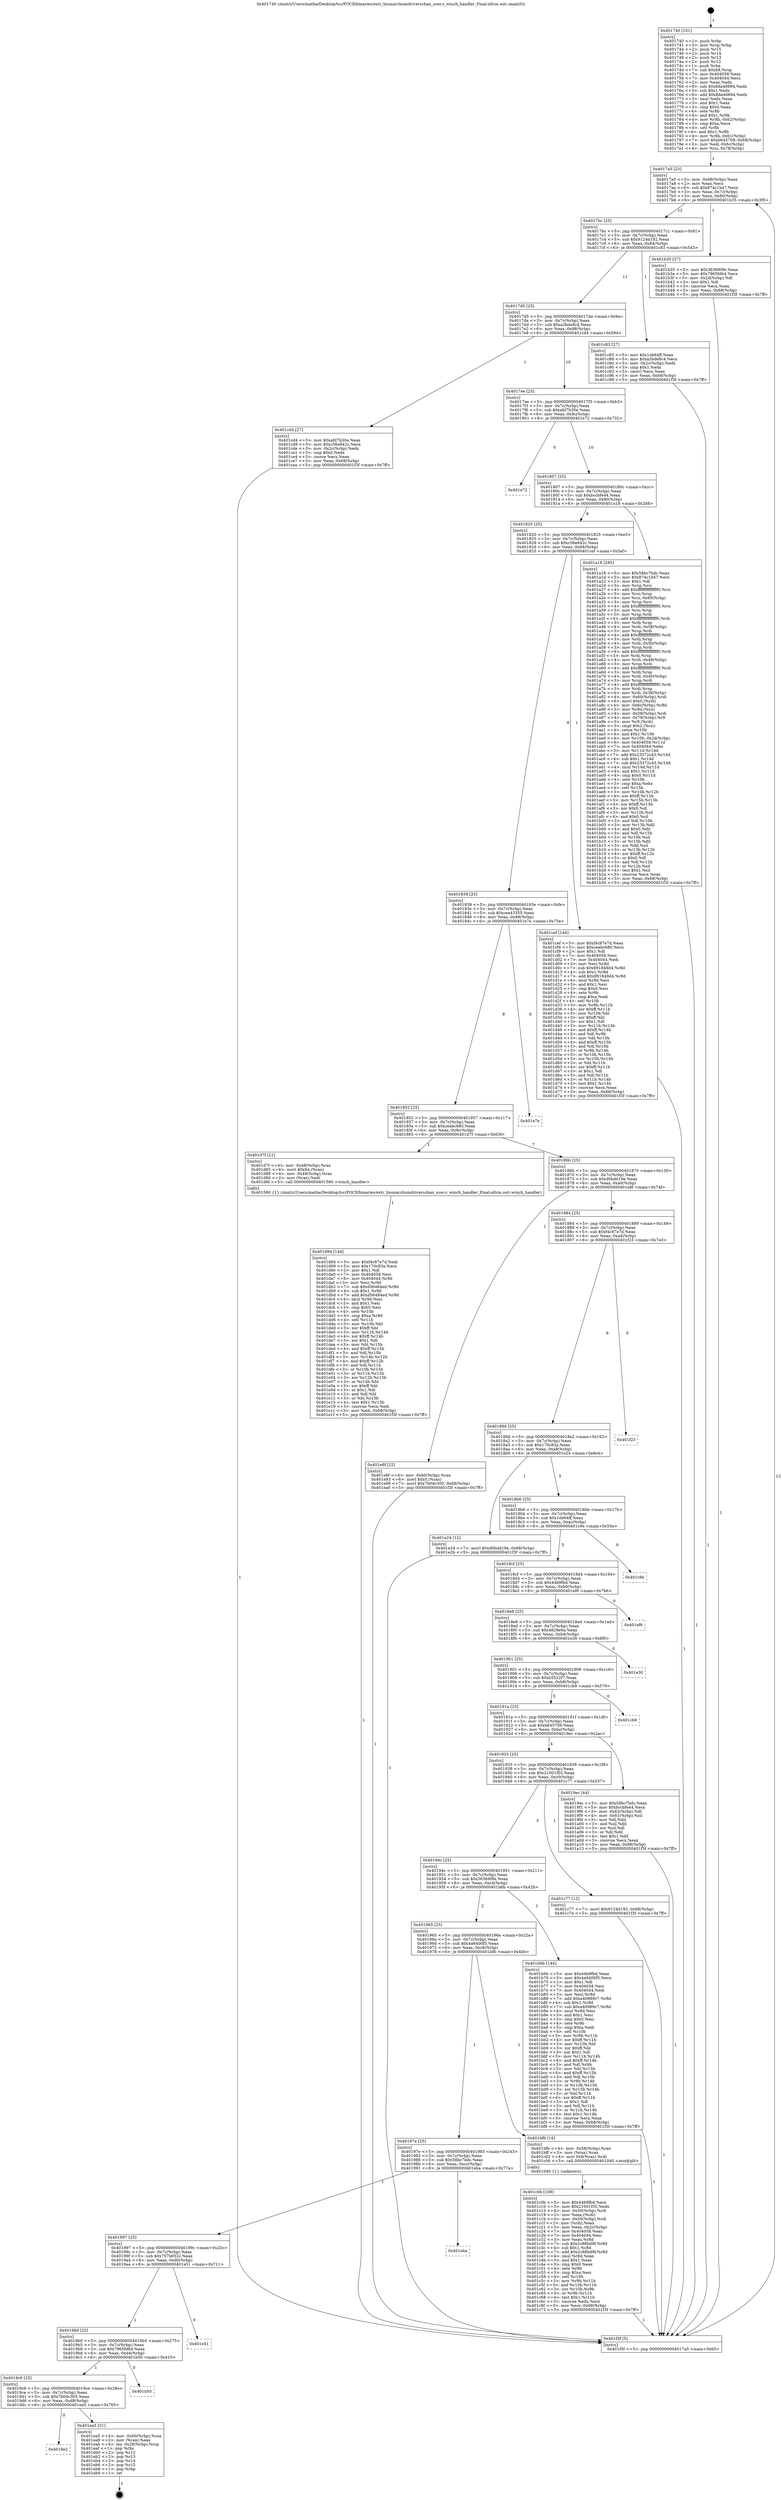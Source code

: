 digraph "0x401740" {
  label = "0x401740 (/mnt/c/Users/mathe/Desktop/tcc/POCII/binaries/extr_linuxarchumdriverschan_user.c_winch_handler_Final-ollvm.out::main(0))"
  labelloc = "t"
  node[shape=record]

  Entry [label="",width=0.3,height=0.3,shape=circle,fillcolor=black,style=filled]
  "0x4017a5" [label="{
     0x4017a5 [23]\l
     | [instrs]\l
     &nbsp;&nbsp;0x4017a5 \<+3\>: mov -0x68(%rbp),%eax\l
     &nbsp;&nbsp;0x4017a8 \<+2\>: mov %eax,%ecx\l
     &nbsp;&nbsp;0x4017aa \<+6\>: sub $0x874c1b47,%ecx\l
     &nbsp;&nbsp;0x4017b0 \<+3\>: mov %eax,-0x7c(%rbp)\l
     &nbsp;&nbsp;0x4017b3 \<+3\>: mov %ecx,-0x80(%rbp)\l
     &nbsp;&nbsp;0x4017b6 \<+6\>: je 0000000000401b35 \<main+0x3f5\>\l
  }"]
  "0x401b35" [label="{
     0x401b35 [27]\l
     | [instrs]\l
     &nbsp;&nbsp;0x401b35 \<+5\>: mov $0x363690fe,%eax\l
     &nbsp;&nbsp;0x401b3a \<+5\>: mov $0x7965fd64,%ecx\l
     &nbsp;&nbsp;0x401b3f \<+3\>: mov -0x2d(%rbp),%dl\l
     &nbsp;&nbsp;0x401b42 \<+3\>: test $0x1,%dl\l
     &nbsp;&nbsp;0x401b45 \<+3\>: cmovne %ecx,%eax\l
     &nbsp;&nbsp;0x401b48 \<+3\>: mov %eax,-0x68(%rbp)\l
     &nbsp;&nbsp;0x401b4b \<+5\>: jmp 0000000000401f3f \<main+0x7ff\>\l
  }"]
  "0x4017bc" [label="{
     0x4017bc [25]\l
     | [instrs]\l
     &nbsp;&nbsp;0x4017bc \<+5\>: jmp 00000000004017c1 \<main+0x81\>\l
     &nbsp;&nbsp;0x4017c1 \<+3\>: mov -0x7c(%rbp),%eax\l
     &nbsp;&nbsp;0x4017c4 \<+5\>: sub $0x9124d192,%eax\l
     &nbsp;&nbsp;0x4017c9 \<+6\>: mov %eax,-0x84(%rbp)\l
     &nbsp;&nbsp;0x4017cf \<+6\>: je 0000000000401c83 \<main+0x543\>\l
  }"]
  Exit [label="",width=0.3,height=0.3,shape=circle,fillcolor=black,style=filled,peripheries=2]
  "0x401c83" [label="{
     0x401c83 [27]\l
     | [instrs]\l
     &nbsp;&nbsp;0x401c83 \<+5\>: mov $0x1eb64ff,%eax\l
     &nbsp;&nbsp;0x401c88 \<+5\>: mov $0xa3bde8c4,%ecx\l
     &nbsp;&nbsp;0x401c8d \<+3\>: mov -0x2c(%rbp),%edx\l
     &nbsp;&nbsp;0x401c90 \<+3\>: cmp $0x1,%edx\l
     &nbsp;&nbsp;0x401c93 \<+3\>: cmovl %ecx,%eax\l
     &nbsp;&nbsp;0x401c96 \<+3\>: mov %eax,-0x68(%rbp)\l
     &nbsp;&nbsp;0x401c99 \<+5\>: jmp 0000000000401f3f \<main+0x7ff\>\l
  }"]
  "0x4017d5" [label="{
     0x4017d5 [25]\l
     | [instrs]\l
     &nbsp;&nbsp;0x4017d5 \<+5\>: jmp 00000000004017da \<main+0x9a\>\l
     &nbsp;&nbsp;0x4017da \<+3\>: mov -0x7c(%rbp),%eax\l
     &nbsp;&nbsp;0x4017dd \<+5\>: sub $0xa3bde8c4,%eax\l
     &nbsp;&nbsp;0x4017e2 \<+6\>: mov %eax,-0x88(%rbp)\l
     &nbsp;&nbsp;0x4017e8 \<+6\>: je 0000000000401cd4 \<main+0x594\>\l
  }"]
  "0x4019e2" [label="{
     0x4019e2\l
  }", style=dashed]
  "0x401cd4" [label="{
     0x401cd4 [27]\l
     | [instrs]\l
     &nbsp;&nbsp;0x401cd4 \<+5\>: mov $0xafd7b30e,%eax\l
     &nbsp;&nbsp;0x401cd9 \<+5\>: mov $0xc56e842c,%ecx\l
     &nbsp;&nbsp;0x401cde \<+3\>: mov -0x2c(%rbp),%edx\l
     &nbsp;&nbsp;0x401ce1 \<+3\>: cmp $0x0,%edx\l
     &nbsp;&nbsp;0x401ce4 \<+3\>: cmove %ecx,%eax\l
     &nbsp;&nbsp;0x401ce7 \<+3\>: mov %eax,-0x68(%rbp)\l
     &nbsp;&nbsp;0x401cea \<+5\>: jmp 0000000000401f3f \<main+0x7ff\>\l
  }"]
  "0x4017ee" [label="{
     0x4017ee [25]\l
     | [instrs]\l
     &nbsp;&nbsp;0x4017ee \<+5\>: jmp 00000000004017f3 \<main+0xb3\>\l
     &nbsp;&nbsp;0x4017f3 \<+3\>: mov -0x7c(%rbp),%eax\l
     &nbsp;&nbsp;0x4017f6 \<+5\>: sub $0xafd7b30e,%eax\l
     &nbsp;&nbsp;0x4017fb \<+6\>: mov %eax,-0x8c(%rbp)\l
     &nbsp;&nbsp;0x401801 \<+6\>: je 0000000000401e72 \<main+0x732\>\l
  }"]
  "0x401ea5" [label="{
     0x401ea5 [21]\l
     | [instrs]\l
     &nbsp;&nbsp;0x401ea5 \<+4\>: mov -0x60(%rbp),%rax\l
     &nbsp;&nbsp;0x401ea9 \<+2\>: mov (%rax),%eax\l
     &nbsp;&nbsp;0x401eab \<+4\>: lea -0x28(%rbp),%rsp\l
     &nbsp;&nbsp;0x401eaf \<+1\>: pop %rbx\l
     &nbsp;&nbsp;0x401eb0 \<+2\>: pop %r12\l
     &nbsp;&nbsp;0x401eb2 \<+2\>: pop %r13\l
     &nbsp;&nbsp;0x401eb4 \<+2\>: pop %r14\l
     &nbsp;&nbsp;0x401eb6 \<+2\>: pop %r15\l
     &nbsp;&nbsp;0x401eb8 \<+1\>: pop %rbp\l
     &nbsp;&nbsp;0x401eb9 \<+1\>: ret\l
  }"]
  "0x401e72" [label="{
     0x401e72\l
  }", style=dashed]
  "0x401807" [label="{
     0x401807 [25]\l
     | [instrs]\l
     &nbsp;&nbsp;0x401807 \<+5\>: jmp 000000000040180c \<main+0xcc\>\l
     &nbsp;&nbsp;0x40180c \<+3\>: mov -0x7c(%rbp),%eax\l
     &nbsp;&nbsp;0x40180f \<+5\>: sub $0xbccbfe44,%eax\l
     &nbsp;&nbsp;0x401814 \<+6\>: mov %eax,-0x90(%rbp)\l
     &nbsp;&nbsp;0x40181a \<+6\>: je 0000000000401a18 \<main+0x2d8\>\l
  }"]
  "0x4019c9" [label="{
     0x4019c9 [25]\l
     | [instrs]\l
     &nbsp;&nbsp;0x4019c9 \<+5\>: jmp 00000000004019ce \<main+0x28e\>\l
     &nbsp;&nbsp;0x4019ce \<+3\>: mov -0x7c(%rbp),%eax\l
     &nbsp;&nbsp;0x4019d1 \<+5\>: sub $0x7b0dc305,%eax\l
     &nbsp;&nbsp;0x4019d6 \<+6\>: mov %eax,-0xd8(%rbp)\l
     &nbsp;&nbsp;0x4019dc \<+6\>: je 0000000000401ea5 \<main+0x765\>\l
  }"]
  "0x401a18" [label="{
     0x401a18 [285]\l
     | [instrs]\l
     &nbsp;&nbsp;0x401a18 \<+5\>: mov $0x58bc7bdc,%eax\l
     &nbsp;&nbsp;0x401a1d \<+5\>: mov $0x874c1b47,%ecx\l
     &nbsp;&nbsp;0x401a22 \<+2\>: mov $0x1,%dl\l
     &nbsp;&nbsp;0x401a24 \<+3\>: mov %rsp,%rsi\l
     &nbsp;&nbsp;0x401a27 \<+4\>: add $0xfffffffffffffff0,%rsi\l
     &nbsp;&nbsp;0x401a2b \<+3\>: mov %rsi,%rsp\l
     &nbsp;&nbsp;0x401a2e \<+4\>: mov %rsi,-0x60(%rbp)\l
     &nbsp;&nbsp;0x401a32 \<+3\>: mov %rsp,%rsi\l
     &nbsp;&nbsp;0x401a35 \<+4\>: add $0xfffffffffffffff0,%rsi\l
     &nbsp;&nbsp;0x401a39 \<+3\>: mov %rsi,%rsp\l
     &nbsp;&nbsp;0x401a3c \<+3\>: mov %rsp,%rdi\l
     &nbsp;&nbsp;0x401a3f \<+4\>: add $0xfffffffffffffff0,%rdi\l
     &nbsp;&nbsp;0x401a43 \<+3\>: mov %rdi,%rsp\l
     &nbsp;&nbsp;0x401a46 \<+4\>: mov %rdi,-0x58(%rbp)\l
     &nbsp;&nbsp;0x401a4a \<+3\>: mov %rsp,%rdi\l
     &nbsp;&nbsp;0x401a4d \<+4\>: add $0xfffffffffffffff0,%rdi\l
     &nbsp;&nbsp;0x401a51 \<+3\>: mov %rdi,%rsp\l
     &nbsp;&nbsp;0x401a54 \<+4\>: mov %rdi,-0x50(%rbp)\l
     &nbsp;&nbsp;0x401a58 \<+3\>: mov %rsp,%rdi\l
     &nbsp;&nbsp;0x401a5b \<+4\>: add $0xfffffffffffffff0,%rdi\l
     &nbsp;&nbsp;0x401a5f \<+3\>: mov %rdi,%rsp\l
     &nbsp;&nbsp;0x401a62 \<+4\>: mov %rdi,-0x48(%rbp)\l
     &nbsp;&nbsp;0x401a66 \<+3\>: mov %rsp,%rdi\l
     &nbsp;&nbsp;0x401a69 \<+4\>: add $0xfffffffffffffff0,%rdi\l
     &nbsp;&nbsp;0x401a6d \<+3\>: mov %rdi,%rsp\l
     &nbsp;&nbsp;0x401a70 \<+4\>: mov %rdi,-0x40(%rbp)\l
     &nbsp;&nbsp;0x401a74 \<+3\>: mov %rsp,%rdi\l
     &nbsp;&nbsp;0x401a77 \<+4\>: add $0xfffffffffffffff0,%rdi\l
     &nbsp;&nbsp;0x401a7b \<+3\>: mov %rdi,%rsp\l
     &nbsp;&nbsp;0x401a7e \<+4\>: mov %rdi,-0x38(%rbp)\l
     &nbsp;&nbsp;0x401a82 \<+4\>: mov -0x60(%rbp),%rdi\l
     &nbsp;&nbsp;0x401a86 \<+6\>: movl $0x0,(%rdi)\l
     &nbsp;&nbsp;0x401a8c \<+4\>: mov -0x6c(%rbp),%r8d\l
     &nbsp;&nbsp;0x401a90 \<+3\>: mov %r8d,(%rsi)\l
     &nbsp;&nbsp;0x401a93 \<+4\>: mov -0x58(%rbp),%rdi\l
     &nbsp;&nbsp;0x401a97 \<+4\>: mov -0x78(%rbp),%r9\l
     &nbsp;&nbsp;0x401a9b \<+3\>: mov %r9,(%rdi)\l
     &nbsp;&nbsp;0x401a9e \<+3\>: cmpl $0x2,(%rsi)\l
     &nbsp;&nbsp;0x401aa1 \<+4\>: setne %r10b\l
     &nbsp;&nbsp;0x401aa5 \<+4\>: and $0x1,%r10b\l
     &nbsp;&nbsp;0x401aa9 \<+4\>: mov %r10b,-0x2d(%rbp)\l
     &nbsp;&nbsp;0x401aad \<+8\>: mov 0x404058,%r11d\l
     &nbsp;&nbsp;0x401ab5 \<+7\>: mov 0x404044,%ebx\l
     &nbsp;&nbsp;0x401abc \<+3\>: mov %r11d,%r14d\l
     &nbsp;&nbsp;0x401abf \<+7\>: add $0x23372c43,%r14d\l
     &nbsp;&nbsp;0x401ac6 \<+4\>: sub $0x1,%r14d\l
     &nbsp;&nbsp;0x401aca \<+7\>: sub $0x23372c43,%r14d\l
     &nbsp;&nbsp;0x401ad1 \<+4\>: imul %r14d,%r11d\l
     &nbsp;&nbsp;0x401ad5 \<+4\>: and $0x1,%r11d\l
     &nbsp;&nbsp;0x401ad9 \<+4\>: cmp $0x0,%r11d\l
     &nbsp;&nbsp;0x401add \<+4\>: sete %r10b\l
     &nbsp;&nbsp;0x401ae1 \<+3\>: cmp $0xa,%ebx\l
     &nbsp;&nbsp;0x401ae4 \<+4\>: setl %r15b\l
     &nbsp;&nbsp;0x401ae8 \<+3\>: mov %r10b,%r12b\l
     &nbsp;&nbsp;0x401aeb \<+4\>: xor $0xff,%r12b\l
     &nbsp;&nbsp;0x401aef \<+3\>: mov %r15b,%r13b\l
     &nbsp;&nbsp;0x401af2 \<+4\>: xor $0xff,%r13b\l
     &nbsp;&nbsp;0x401af6 \<+3\>: xor $0x0,%dl\l
     &nbsp;&nbsp;0x401af9 \<+3\>: mov %r12b,%sil\l
     &nbsp;&nbsp;0x401afc \<+4\>: and $0x0,%sil\l
     &nbsp;&nbsp;0x401b00 \<+3\>: and %dl,%r10b\l
     &nbsp;&nbsp;0x401b03 \<+3\>: mov %r13b,%dil\l
     &nbsp;&nbsp;0x401b06 \<+4\>: and $0x0,%dil\l
     &nbsp;&nbsp;0x401b0a \<+3\>: and %dl,%r15b\l
     &nbsp;&nbsp;0x401b0d \<+3\>: or %r10b,%sil\l
     &nbsp;&nbsp;0x401b10 \<+3\>: or %r15b,%dil\l
     &nbsp;&nbsp;0x401b13 \<+3\>: xor %dil,%sil\l
     &nbsp;&nbsp;0x401b16 \<+3\>: or %r13b,%r12b\l
     &nbsp;&nbsp;0x401b19 \<+4\>: xor $0xff,%r12b\l
     &nbsp;&nbsp;0x401b1d \<+3\>: or $0x0,%dl\l
     &nbsp;&nbsp;0x401b20 \<+3\>: and %dl,%r12b\l
     &nbsp;&nbsp;0x401b23 \<+3\>: or %r12b,%sil\l
     &nbsp;&nbsp;0x401b26 \<+4\>: test $0x1,%sil\l
     &nbsp;&nbsp;0x401b2a \<+3\>: cmovne %ecx,%eax\l
     &nbsp;&nbsp;0x401b2d \<+3\>: mov %eax,-0x68(%rbp)\l
     &nbsp;&nbsp;0x401b30 \<+5\>: jmp 0000000000401f3f \<main+0x7ff\>\l
  }"]
  "0x401820" [label="{
     0x401820 [25]\l
     | [instrs]\l
     &nbsp;&nbsp;0x401820 \<+5\>: jmp 0000000000401825 \<main+0xe5\>\l
     &nbsp;&nbsp;0x401825 \<+3\>: mov -0x7c(%rbp),%eax\l
     &nbsp;&nbsp;0x401828 \<+5\>: sub $0xc56e842c,%eax\l
     &nbsp;&nbsp;0x40182d \<+6\>: mov %eax,-0x94(%rbp)\l
     &nbsp;&nbsp;0x401833 \<+6\>: je 0000000000401cef \<main+0x5af\>\l
  }"]
  "0x401b50" [label="{
     0x401b50\l
  }", style=dashed]
  "0x401cef" [label="{
     0x401cef [144]\l
     | [instrs]\l
     &nbsp;&nbsp;0x401cef \<+5\>: mov $0xf4c87e7d,%eax\l
     &nbsp;&nbsp;0x401cf4 \<+5\>: mov $0xceabc680,%ecx\l
     &nbsp;&nbsp;0x401cf9 \<+2\>: mov $0x1,%dl\l
     &nbsp;&nbsp;0x401cfb \<+7\>: mov 0x404058,%esi\l
     &nbsp;&nbsp;0x401d02 \<+7\>: mov 0x404044,%edi\l
     &nbsp;&nbsp;0x401d09 \<+3\>: mov %esi,%r8d\l
     &nbsp;&nbsp;0x401d0c \<+7\>: sub $0x891849d4,%r8d\l
     &nbsp;&nbsp;0x401d13 \<+4\>: sub $0x1,%r8d\l
     &nbsp;&nbsp;0x401d17 \<+7\>: add $0x891849d4,%r8d\l
     &nbsp;&nbsp;0x401d1e \<+4\>: imul %r8d,%esi\l
     &nbsp;&nbsp;0x401d22 \<+3\>: and $0x1,%esi\l
     &nbsp;&nbsp;0x401d25 \<+3\>: cmp $0x0,%esi\l
     &nbsp;&nbsp;0x401d28 \<+4\>: sete %r9b\l
     &nbsp;&nbsp;0x401d2c \<+3\>: cmp $0xa,%edi\l
     &nbsp;&nbsp;0x401d2f \<+4\>: setl %r10b\l
     &nbsp;&nbsp;0x401d33 \<+3\>: mov %r9b,%r11b\l
     &nbsp;&nbsp;0x401d36 \<+4\>: xor $0xff,%r11b\l
     &nbsp;&nbsp;0x401d3a \<+3\>: mov %r10b,%bl\l
     &nbsp;&nbsp;0x401d3d \<+3\>: xor $0xff,%bl\l
     &nbsp;&nbsp;0x401d40 \<+3\>: xor $0x1,%dl\l
     &nbsp;&nbsp;0x401d43 \<+3\>: mov %r11b,%r14b\l
     &nbsp;&nbsp;0x401d46 \<+4\>: and $0xff,%r14b\l
     &nbsp;&nbsp;0x401d4a \<+3\>: and %dl,%r9b\l
     &nbsp;&nbsp;0x401d4d \<+3\>: mov %bl,%r15b\l
     &nbsp;&nbsp;0x401d50 \<+4\>: and $0xff,%r15b\l
     &nbsp;&nbsp;0x401d54 \<+3\>: and %dl,%r10b\l
     &nbsp;&nbsp;0x401d57 \<+3\>: or %r9b,%r14b\l
     &nbsp;&nbsp;0x401d5a \<+3\>: or %r10b,%r15b\l
     &nbsp;&nbsp;0x401d5d \<+3\>: xor %r15b,%r14b\l
     &nbsp;&nbsp;0x401d60 \<+3\>: or %bl,%r11b\l
     &nbsp;&nbsp;0x401d63 \<+4\>: xor $0xff,%r11b\l
     &nbsp;&nbsp;0x401d67 \<+3\>: or $0x1,%dl\l
     &nbsp;&nbsp;0x401d6a \<+3\>: and %dl,%r11b\l
     &nbsp;&nbsp;0x401d6d \<+3\>: or %r11b,%r14b\l
     &nbsp;&nbsp;0x401d70 \<+4\>: test $0x1,%r14b\l
     &nbsp;&nbsp;0x401d74 \<+3\>: cmovne %ecx,%eax\l
     &nbsp;&nbsp;0x401d77 \<+3\>: mov %eax,-0x68(%rbp)\l
     &nbsp;&nbsp;0x401d7a \<+5\>: jmp 0000000000401f3f \<main+0x7ff\>\l
  }"]
  "0x401839" [label="{
     0x401839 [25]\l
     | [instrs]\l
     &nbsp;&nbsp;0x401839 \<+5\>: jmp 000000000040183e \<main+0xfe\>\l
     &nbsp;&nbsp;0x40183e \<+3\>: mov -0x7c(%rbp),%eax\l
     &nbsp;&nbsp;0x401841 \<+5\>: sub $0xcea43355,%eax\l
     &nbsp;&nbsp;0x401846 \<+6\>: mov %eax,-0x98(%rbp)\l
     &nbsp;&nbsp;0x40184c \<+6\>: je 0000000000401e7e \<main+0x73e\>\l
  }"]
  "0x4019b0" [label="{
     0x4019b0 [25]\l
     | [instrs]\l
     &nbsp;&nbsp;0x4019b0 \<+5\>: jmp 00000000004019b5 \<main+0x275\>\l
     &nbsp;&nbsp;0x4019b5 \<+3\>: mov -0x7c(%rbp),%eax\l
     &nbsp;&nbsp;0x4019b8 \<+5\>: sub $0x7965fd64,%eax\l
     &nbsp;&nbsp;0x4019bd \<+6\>: mov %eax,-0xd4(%rbp)\l
     &nbsp;&nbsp;0x4019c3 \<+6\>: je 0000000000401b50 \<main+0x410\>\l
  }"]
  "0x401e7e" [label="{
     0x401e7e\l
  }", style=dashed]
  "0x401852" [label="{
     0x401852 [25]\l
     | [instrs]\l
     &nbsp;&nbsp;0x401852 \<+5\>: jmp 0000000000401857 \<main+0x117\>\l
     &nbsp;&nbsp;0x401857 \<+3\>: mov -0x7c(%rbp),%eax\l
     &nbsp;&nbsp;0x40185a \<+5\>: sub $0xceabc680,%eax\l
     &nbsp;&nbsp;0x40185f \<+6\>: mov %eax,-0x9c(%rbp)\l
     &nbsp;&nbsp;0x401865 \<+6\>: je 0000000000401d7f \<main+0x63f\>\l
  }"]
  "0x401e51" [label="{
     0x401e51\l
  }", style=dashed]
  "0x401d7f" [label="{
     0x401d7f [21]\l
     | [instrs]\l
     &nbsp;&nbsp;0x401d7f \<+4\>: mov -0x48(%rbp),%rax\l
     &nbsp;&nbsp;0x401d83 \<+6\>: movl $0x64,(%rax)\l
     &nbsp;&nbsp;0x401d89 \<+4\>: mov -0x48(%rbp),%rax\l
     &nbsp;&nbsp;0x401d8d \<+2\>: mov (%rax),%edi\l
     &nbsp;&nbsp;0x401d8f \<+5\>: call 0000000000401580 \<winch_handler\>\l
     | [calls]\l
     &nbsp;&nbsp;0x401580 \{1\} (/mnt/c/Users/mathe/Desktop/tcc/POCII/binaries/extr_linuxarchumdriverschan_user.c_winch_handler_Final-ollvm.out::winch_handler)\l
  }"]
  "0x40186b" [label="{
     0x40186b [25]\l
     | [instrs]\l
     &nbsp;&nbsp;0x40186b \<+5\>: jmp 0000000000401870 \<main+0x130\>\l
     &nbsp;&nbsp;0x401870 \<+3\>: mov -0x7c(%rbp),%eax\l
     &nbsp;&nbsp;0x401873 \<+5\>: sub $0xd0bdd19e,%eax\l
     &nbsp;&nbsp;0x401878 \<+6\>: mov %eax,-0xa0(%rbp)\l
     &nbsp;&nbsp;0x40187e \<+6\>: je 0000000000401e8f \<main+0x74f\>\l
  }"]
  "0x401997" [label="{
     0x401997 [25]\l
     | [instrs]\l
     &nbsp;&nbsp;0x401997 \<+5\>: jmp 000000000040199c \<main+0x25c\>\l
     &nbsp;&nbsp;0x40199c \<+3\>: mov -0x7c(%rbp),%eax\l
     &nbsp;&nbsp;0x40199f \<+5\>: sub $0x757b052c,%eax\l
     &nbsp;&nbsp;0x4019a4 \<+6\>: mov %eax,-0xd0(%rbp)\l
     &nbsp;&nbsp;0x4019aa \<+6\>: je 0000000000401e51 \<main+0x711\>\l
  }"]
  "0x401e8f" [label="{
     0x401e8f [22]\l
     | [instrs]\l
     &nbsp;&nbsp;0x401e8f \<+4\>: mov -0x60(%rbp),%rax\l
     &nbsp;&nbsp;0x401e93 \<+6\>: movl $0x0,(%rax)\l
     &nbsp;&nbsp;0x401e99 \<+7\>: movl $0x7b0dc305,-0x68(%rbp)\l
     &nbsp;&nbsp;0x401ea0 \<+5\>: jmp 0000000000401f3f \<main+0x7ff\>\l
  }"]
  "0x401884" [label="{
     0x401884 [25]\l
     | [instrs]\l
     &nbsp;&nbsp;0x401884 \<+5\>: jmp 0000000000401889 \<main+0x149\>\l
     &nbsp;&nbsp;0x401889 \<+3\>: mov -0x7c(%rbp),%eax\l
     &nbsp;&nbsp;0x40188c \<+5\>: sub $0xf4c87e7d,%eax\l
     &nbsp;&nbsp;0x401891 \<+6\>: mov %eax,-0xa4(%rbp)\l
     &nbsp;&nbsp;0x401897 \<+6\>: je 0000000000401f23 \<main+0x7e3\>\l
  }"]
  "0x401eba" [label="{
     0x401eba\l
  }", style=dashed]
  "0x401f23" [label="{
     0x401f23\l
  }", style=dashed]
  "0x40189d" [label="{
     0x40189d [25]\l
     | [instrs]\l
     &nbsp;&nbsp;0x40189d \<+5\>: jmp 00000000004018a2 \<main+0x162\>\l
     &nbsp;&nbsp;0x4018a2 \<+3\>: mov -0x7c(%rbp),%eax\l
     &nbsp;&nbsp;0x4018a5 \<+5\>: sub $0x170c83a,%eax\l
     &nbsp;&nbsp;0x4018aa \<+6\>: mov %eax,-0xa8(%rbp)\l
     &nbsp;&nbsp;0x4018b0 \<+6\>: je 0000000000401e24 \<main+0x6e4\>\l
  }"]
  "0x401d94" [label="{
     0x401d94 [144]\l
     | [instrs]\l
     &nbsp;&nbsp;0x401d94 \<+5\>: mov $0xf4c87e7d,%edi\l
     &nbsp;&nbsp;0x401d99 \<+5\>: mov $0x170c83a,%ecx\l
     &nbsp;&nbsp;0x401d9e \<+2\>: mov $0x1,%dl\l
     &nbsp;&nbsp;0x401da0 \<+7\>: mov 0x404058,%esi\l
     &nbsp;&nbsp;0x401da7 \<+8\>: mov 0x404044,%r8d\l
     &nbsp;&nbsp;0x401daf \<+3\>: mov %esi,%r9d\l
     &nbsp;&nbsp;0x401db2 \<+7\>: sub $0xd56484ed,%r9d\l
     &nbsp;&nbsp;0x401db9 \<+4\>: sub $0x1,%r9d\l
     &nbsp;&nbsp;0x401dbd \<+7\>: add $0xd56484ed,%r9d\l
     &nbsp;&nbsp;0x401dc4 \<+4\>: imul %r9d,%esi\l
     &nbsp;&nbsp;0x401dc8 \<+3\>: and $0x1,%esi\l
     &nbsp;&nbsp;0x401dcb \<+3\>: cmp $0x0,%esi\l
     &nbsp;&nbsp;0x401dce \<+4\>: sete %r10b\l
     &nbsp;&nbsp;0x401dd2 \<+4\>: cmp $0xa,%r8d\l
     &nbsp;&nbsp;0x401dd6 \<+4\>: setl %r11b\l
     &nbsp;&nbsp;0x401dda \<+3\>: mov %r10b,%bl\l
     &nbsp;&nbsp;0x401ddd \<+3\>: xor $0xff,%bl\l
     &nbsp;&nbsp;0x401de0 \<+3\>: mov %r11b,%r14b\l
     &nbsp;&nbsp;0x401de3 \<+4\>: xor $0xff,%r14b\l
     &nbsp;&nbsp;0x401de7 \<+3\>: xor $0x1,%dl\l
     &nbsp;&nbsp;0x401dea \<+3\>: mov %bl,%r15b\l
     &nbsp;&nbsp;0x401ded \<+4\>: and $0xff,%r15b\l
     &nbsp;&nbsp;0x401df1 \<+3\>: and %dl,%r10b\l
     &nbsp;&nbsp;0x401df4 \<+3\>: mov %r14b,%r12b\l
     &nbsp;&nbsp;0x401df7 \<+4\>: and $0xff,%r12b\l
     &nbsp;&nbsp;0x401dfb \<+3\>: and %dl,%r11b\l
     &nbsp;&nbsp;0x401dfe \<+3\>: or %r10b,%r15b\l
     &nbsp;&nbsp;0x401e01 \<+3\>: or %r11b,%r12b\l
     &nbsp;&nbsp;0x401e04 \<+3\>: xor %r12b,%r15b\l
     &nbsp;&nbsp;0x401e07 \<+3\>: or %r14b,%bl\l
     &nbsp;&nbsp;0x401e0a \<+3\>: xor $0xff,%bl\l
     &nbsp;&nbsp;0x401e0d \<+3\>: or $0x1,%dl\l
     &nbsp;&nbsp;0x401e10 \<+2\>: and %dl,%bl\l
     &nbsp;&nbsp;0x401e12 \<+3\>: or %bl,%r15b\l
     &nbsp;&nbsp;0x401e15 \<+4\>: test $0x1,%r15b\l
     &nbsp;&nbsp;0x401e19 \<+3\>: cmovne %ecx,%edi\l
     &nbsp;&nbsp;0x401e1c \<+3\>: mov %edi,-0x68(%rbp)\l
     &nbsp;&nbsp;0x401e1f \<+5\>: jmp 0000000000401f3f \<main+0x7ff\>\l
  }"]
  "0x401e24" [label="{
     0x401e24 [12]\l
     | [instrs]\l
     &nbsp;&nbsp;0x401e24 \<+7\>: movl $0xd0bdd19e,-0x68(%rbp)\l
     &nbsp;&nbsp;0x401e2b \<+5\>: jmp 0000000000401f3f \<main+0x7ff\>\l
  }"]
  "0x4018b6" [label="{
     0x4018b6 [25]\l
     | [instrs]\l
     &nbsp;&nbsp;0x4018b6 \<+5\>: jmp 00000000004018bb \<main+0x17b\>\l
     &nbsp;&nbsp;0x4018bb \<+3\>: mov -0x7c(%rbp),%eax\l
     &nbsp;&nbsp;0x4018be \<+5\>: sub $0x1eb64ff,%eax\l
     &nbsp;&nbsp;0x4018c3 \<+6\>: mov %eax,-0xac(%rbp)\l
     &nbsp;&nbsp;0x4018c9 \<+6\>: je 0000000000401c9e \<main+0x55e\>\l
  }"]
  "0x401c0b" [label="{
     0x401c0b [108]\l
     | [instrs]\l
     &nbsp;&nbsp;0x401c0b \<+5\>: mov $0x44b9fbd,%ecx\l
     &nbsp;&nbsp;0x401c10 \<+5\>: mov $0x21001f55,%edx\l
     &nbsp;&nbsp;0x401c15 \<+4\>: mov -0x50(%rbp),%rdi\l
     &nbsp;&nbsp;0x401c19 \<+2\>: mov %eax,(%rdi)\l
     &nbsp;&nbsp;0x401c1b \<+4\>: mov -0x50(%rbp),%rdi\l
     &nbsp;&nbsp;0x401c1f \<+2\>: mov (%rdi),%eax\l
     &nbsp;&nbsp;0x401c21 \<+3\>: mov %eax,-0x2c(%rbp)\l
     &nbsp;&nbsp;0x401c24 \<+7\>: mov 0x404058,%eax\l
     &nbsp;&nbsp;0x401c2b \<+7\>: mov 0x404044,%esi\l
     &nbsp;&nbsp;0x401c32 \<+3\>: mov %eax,%r8d\l
     &nbsp;&nbsp;0x401c35 \<+7\>: sub $0x2c88bd9f,%r8d\l
     &nbsp;&nbsp;0x401c3c \<+4\>: sub $0x1,%r8d\l
     &nbsp;&nbsp;0x401c40 \<+7\>: add $0x2c88bd9f,%r8d\l
     &nbsp;&nbsp;0x401c47 \<+4\>: imul %r8d,%eax\l
     &nbsp;&nbsp;0x401c4b \<+3\>: and $0x1,%eax\l
     &nbsp;&nbsp;0x401c4e \<+3\>: cmp $0x0,%eax\l
     &nbsp;&nbsp;0x401c51 \<+4\>: sete %r9b\l
     &nbsp;&nbsp;0x401c55 \<+3\>: cmp $0xa,%esi\l
     &nbsp;&nbsp;0x401c58 \<+4\>: setl %r10b\l
     &nbsp;&nbsp;0x401c5c \<+3\>: mov %r9b,%r11b\l
     &nbsp;&nbsp;0x401c5f \<+3\>: and %r10b,%r11b\l
     &nbsp;&nbsp;0x401c62 \<+3\>: xor %r10b,%r9b\l
     &nbsp;&nbsp;0x401c65 \<+3\>: or %r9b,%r11b\l
     &nbsp;&nbsp;0x401c68 \<+4\>: test $0x1,%r11b\l
     &nbsp;&nbsp;0x401c6c \<+3\>: cmovne %edx,%ecx\l
     &nbsp;&nbsp;0x401c6f \<+3\>: mov %ecx,-0x68(%rbp)\l
     &nbsp;&nbsp;0x401c72 \<+5\>: jmp 0000000000401f3f \<main+0x7ff\>\l
  }"]
  "0x401c9e" [label="{
     0x401c9e\l
  }", style=dashed]
  "0x4018cf" [label="{
     0x4018cf [25]\l
     | [instrs]\l
     &nbsp;&nbsp;0x4018cf \<+5\>: jmp 00000000004018d4 \<main+0x194\>\l
     &nbsp;&nbsp;0x4018d4 \<+3\>: mov -0x7c(%rbp),%eax\l
     &nbsp;&nbsp;0x4018d7 \<+5\>: sub $0x44b9fbd,%eax\l
     &nbsp;&nbsp;0x4018dc \<+6\>: mov %eax,-0xb0(%rbp)\l
     &nbsp;&nbsp;0x4018e2 \<+6\>: je 0000000000401ef6 \<main+0x7b6\>\l
  }"]
  "0x40197e" [label="{
     0x40197e [25]\l
     | [instrs]\l
     &nbsp;&nbsp;0x40197e \<+5\>: jmp 0000000000401983 \<main+0x243\>\l
     &nbsp;&nbsp;0x401983 \<+3\>: mov -0x7c(%rbp),%eax\l
     &nbsp;&nbsp;0x401986 \<+5\>: sub $0x58bc7bdc,%eax\l
     &nbsp;&nbsp;0x40198b \<+6\>: mov %eax,-0xcc(%rbp)\l
     &nbsp;&nbsp;0x401991 \<+6\>: je 0000000000401eba \<main+0x77a\>\l
  }"]
  "0x401ef6" [label="{
     0x401ef6\l
  }", style=dashed]
  "0x4018e8" [label="{
     0x4018e8 [25]\l
     | [instrs]\l
     &nbsp;&nbsp;0x4018e8 \<+5\>: jmp 00000000004018ed \<main+0x1ad\>\l
     &nbsp;&nbsp;0x4018ed \<+3\>: mov -0x7c(%rbp),%eax\l
     &nbsp;&nbsp;0x4018f0 \<+5\>: sub $0x4828e9a,%eax\l
     &nbsp;&nbsp;0x4018f5 \<+6\>: mov %eax,-0xb4(%rbp)\l
     &nbsp;&nbsp;0x4018fb \<+6\>: je 0000000000401e30 \<main+0x6f0\>\l
  }"]
  "0x401bfb" [label="{
     0x401bfb [16]\l
     | [instrs]\l
     &nbsp;&nbsp;0x401bfb \<+4\>: mov -0x58(%rbp),%rax\l
     &nbsp;&nbsp;0x401bff \<+3\>: mov (%rax),%rax\l
     &nbsp;&nbsp;0x401c02 \<+4\>: mov 0x8(%rax),%rdi\l
     &nbsp;&nbsp;0x401c06 \<+5\>: call 0000000000401040 \<atoi@plt\>\l
     | [calls]\l
     &nbsp;&nbsp;0x401040 \{1\} (unknown)\l
  }"]
  "0x401e30" [label="{
     0x401e30\l
  }", style=dashed]
  "0x401901" [label="{
     0x401901 [25]\l
     | [instrs]\l
     &nbsp;&nbsp;0x401901 \<+5\>: jmp 0000000000401906 \<main+0x1c6\>\l
     &nbsp;&nbsp;0x401906 \<+3\>: mov -0x7c(%rbp),%eax\l
     &nbsp;&nbsp;0x401909 \<+5\>: sub $0xb5522f7,%eax\l
     &nbsp;&nbsp;0x40190e \<+6\>: mov %eax,-0xb8(%rbp)\l
     &nbsp;&nbsp;0x401914 \<+6\>: je 0000000000401cb9 \<main+0x579\>\l
  }"]
  "0x401965" [label="{
     0x401965 [25]\l
     | [instrs]\l
     &nbsp;&nbsp;0x401965 \<+5\>: jmp 000000000040196a \<main+0x22a\>\l
     &nbsp;&nbsp;0x40196a \<+3\>: mov -0x7c(%rbp),%eax\l
     &nbsp;&nbsp;0x40196d \<+5\>: sub $0x4a6400f5,%eax\l
     &nbsp;&nbsp;0x401972 \<+6\>: mov %eax,-0xc8(%rbp)\l
     &nbsp;&nbsp;0x401978 \<+6\>: je 0000000000401bfb \<main+0x4bb\>\l
  }"]
  "0x401cb9" [label="{
     0x401cb9\l
  }", style=dashed]
  "0x40191a" [label="{
     0x40191a [25]\l
     | [instrs]\l
     &nbsp;&nbsp;0x40191a \<+5\>: jmp 000000000040191f \<main+0x1df\>\l
     &nbsp;&nbsp;0x40191f \<+3\>: mov -0x7c(%rbp),%eax\l
     &nbsp;&nbsp;0x401922 \<+5\>: sub $0xb645709,%eax\l
     &nbsp;&nbsp;0x401927 \<+6\>: mov %eax,-0xbc(%rbp)\l
     &nbsp;&nbsp;0x40192d \<+6\>: je 00000000004019ec \<main+0x2ac\>\l
  }"]
  "0x401b6b" [label="{
     0x401b6b [144]\l
     | [instrs]\l
     &nbsp;&nbsp;0x401b6b \<+5\>: mov $0x44b9fbd,%eax\l
     &nbsp;&nbsp;0x401b70 \<+5\>: mov $0x4a6400f5,%ecx\l
     &nbsp;&nbsp;0x401b75 \<+2\>: mov $0x1,%dl\l
     &nbsp;&nbsp;0x401b77 \<+7\>: mov 0x404058,%esi\l
     &nbsp;&nbsp;0x401b7e \<+7\>: mov 0x404044,%edi\l
     &nbsp;&nbsp;0x401b85 \<+3\>: mov %esi,%r8d\l
     &nbsp;&nbsp;0x401b88 \<+7\>: add $0xa40989c7,%r8d\l
     &nbsp;&nbsp;0x401b8f \<+4\>: sub $0x1,%r8d\l
     &nbsp;&nbsp;0x401b93 \<+7\>: sub $0xa40989c7,%r8d\l
     &nbsp;&nbsp;0x401b9a \<+4\>: imul %r8d,%esi\l
     &nbsp;&nbsp;0x401b9e \<+3\>: and $0x1,%esi\l
     &nbsp;&nbsp;0x401ba1 \<+3\>: cmp $0x0,%esi\l
     &nbsp;&nbsp;0x401ba4 \<+4\>: sete %r9b\l
     &nbsp;&nbsp;0x401ba8 \<+3\>: cmp $0xa,%edi\l
     &nbsp;&nbsp;0x401bab \<+4\>: setl %r10b\l
     &nbsp;&nbsp;0x401baf \<+3\>: mov %r9b,%r11b\l
     &nbsp;&nbsp;0x401bb2 \<+4\>: xor $0xff,%r11b\l
     &nbsp;&nbsp;0x401bb6 \<+3\>: mov %r10b,%bl\l
     &nbsp;&nbsp;0x401bb9 \<+3\>: xor $0xff,%bl\l
     &nbsp;&nbsp;0x401bbc \<+3\>: xor $0x1,%dl\l
     &nbsp;&nbsp;0x401bbf \<+3\>: mov %r11b,%r14b\l
     &nbsp;&nbsp;0x401bc2 \<+4\>: and $0xff,%r14b\l
     &nbsp;&nbsp;0x401bc6 \<+3\>: and %dl,%r9b\l
     &nbsp;&nbsp;0x401bc9 \<+3\>: mov %bl,%r15b\l
     &nbsp;&nbsp;0x401bcc \<+4\>: and $0xff,%r15b\l
     &nbsp;&nbsp;0x401bd0 \<+3\>: and %dl,%r10b\l
     &nbsp;&nbsp;0x401bd3 \<+3\>: or %r9b,%r14b\l
     &nbsp;&nbsp;0x401bd6 \<+3\>: or %r10b,%r15b\l
     &nbsp;&nbsp;0x401bd9 \<+3\>: xor %r15b,%r14b\l
     &nbsp;&nbsp;0x401bdc \<+3\>: or %bl,%r11b\l
     &nbsp;&nbsp;0x401bdf \<+4\>: xor $0xff,%r11b\l
     &nbsp;&nbsp;0x401be3 \<+3\>: or $0x1,%dl\l
     &nbsp;&nbsp;0x401be6 \<+3\>: and %dl,%r11b\l
     &nbsp;&nbsp;0x401be9 \<+3\>: or %r11b,%r14b\l
     &nbsp;&nbsp;0x401bec \<+4\>: test $0x1,%r14b\l
     &nbsp;&nbsp;0x401bf0 \<+3\>: cmovne %ecx,%eax\l
     &nbsp;&nbsp;0x401bf3 \<+3\>: mov %eax,-0x68(%rbp)\l
     &nbsp;&nbsp;0x401bf6 \<+5\>: jmp 0000000000401f3f \<main+0x7ff\>\l
  }"]
  "0x4019ec" [label="{
     0x4019ec [44]\l
     | [instrs]\l
     &nbsp;&nbsp;0x4019ec \<+5\>: mov $0x58bc7bdc,%eax\l
     &nbsp;&nbsp;0x4019f1 \<+5\>: mov $0xbccbfe44,%ecx\l
     &nbsp;&nbsp;0x4019f6 \<+3\>: mov -0x62(%rbp),%dl\l
     &nbsp;&nbsp;0x4019f9 \<+4\>: mov -0x61(%rbp),%sil\l
     &nbsp;&nbsp;0x4019fd \<+3\>: mov %dl,%dil\l
     &nbsp;&nbsp;0x401a00 \<+3\>: and %sil,%dil\l
     &nbsp;&nbsp;0x401a03 \<+3\>: xor %sil,%dl\l
     &nbsp;&nbsp;0x401a06 \<+3\>: or %dl,%dil\l
     &nbsp;&nbsp;0x401a09 \<+4\>: test $0x1,%dil\l
     &nbsp;&nbsp;0x401a0d \<+3\>: cmovne %ecx,%eax\l
     &nbsp;&nbsp;0x401a10 \<+3\>: mov %eax,-0x68(%rbp)\l
     &nbsp;&nbsp;0x401a13 \<+5\>: jmp 0000000000401f3f \<main+0x7ff\>\l
  }"]
  "0x401933" [label="{
     0x401933 [25]\l
     | [instrs]\l
     &nbsp;&nbsp;0x401933 \<+5\>: jmp 0000000000401938 \<main+0x1f8\>\l
     &nbsp;&nbsp;0x401938 \<+3\>: mov -0x7c(%rbp),%eax\l
     &nbsp;&nbsp;0x40193b \<+5\>: sub $0x21001f55,%eax\l
     &nbsp;&nbsp;0x401940 \<+6\>: mov %eax,-0xc0(%rbp)\l
     &nbsp;&nbsp;0x401946 \<+6\>: je 0000000000401c77 \<main+0x537\>\l
  }"]
  "0x401f3f" [label="{
     0x401f3f [5]\l
     | [instrs]\l
     &nbsp;&nbsp;0x401f3f \<+5\>: jmp 00000000004017a5 \<main+0x65\>\l
  }"]
  "0x401740" [label="{
     0x401740 [101]\l
     | [instrs]\l
     &nbsp;&nbsp;0x401740 \<+1\>: push %rbp\l
     &nbsp;&nbsp;0x401741 \<+3\>: mov %rsp,%rbp\l
     &nbsp;&nbsp;0x401744 \<+2\>: push %r15\l
     &nbsp;&nbsp;0x401746 \<+2\>: push %r14\l
     &nbsp;&nbsp;0x401748 \<+2\>: push %r13\l
     &nbsp;&nbsp;0x40174a \<+2\>: push %r12\l
     &nbsp;&nbsp;0x40174c \<+1\>: push %rbx\l
     &nbsp;&nbsp;0x40174d \<+7\>: sub $0xb8,%rsp\l
     &nbsp;&nbsp;0x401754 \<+7\>: mov 0x404058,%eax\l
     &nbsp;&nbsp;0x40175b \<+7\>: mov 0x404044,%ecx\l
     &nbsp;&nbsp;0x401762 \<+2\>: mov %eax,%edx\l
     &nbsp;&nbsp;0x401764 \<+6\>: sub $0x8da46694,%edx\l
     &nbsp;&nbsp;0x40176a \<+3\>: sub $0x1,%edx\l
     &nbsp;&nbsp;0x40176d \<+6\>: add $0x8da46694,%edx\l
     &nbsp;&nbsp;0x401773 \<+3\>: imul %edx,%eax\l
     &nbsp;&nbsp;0x401776 \<+3\>: and $0x1,%eax\l
     &nbsp;&nbsp;0x401779 \<+3\>: cmp $0x0,%eax\l
     &nbsp;&nbsp;0x40177c \<+4\>: sete %r8b\l
     &nbsp;&nbsp;0x401780 \<+4\>: and $0x1,%r8b\l
     &nbsp;&nbsp;0x401784 \<+4\>: mov %r8b,-0x62(%rbp)\l
     &nbsp;&nbsp;0x401788 \<+3\>: cmp $0xa,%ecx\l
     &nbsp;&nbsp;0x40178b \<+4\>: setl %r8b\l
     &nbsp;&nbsp;0x40178f \<+4\>: and $0x1,%r8b\l
     &nbsp;&nbsp;0x401793 \<+4\>: mov %r8b,-0x61(%rbp)\l
     &nbsp;&nbsp;0x401797 \<+7\>: movl $0xb645709,-0x68(%rbp)\l
     &nbsp;&nbsp;0x40179e \<+3\>: mov %edi,-0x6c(%rbp)\l
     &nbsp;&nbsp;0x4017a1 \<+4\>: mov %rsi,-0x78(%rbp)\l
  }"]
  "0x40194c" [label="{
     0x40194c [25]\l
     | [instrs]\l
     &nbsp;&nbsp;0x40194c \<+5\>: jmp 0000000000401951 \<main+0x211\>\l
     &nbsp;&nbsp;0x401951 \<+3\>: mov -0x7c(%rbp),%eax\l
     &nbsp;&nbsp;0x401954 \<+5\>: sub $0x363690fe,%eax\l
     &nbsp;&nbsp;0x401959 \<+6\>: mov %eax,-0xc4(%rbp)\l
     &nbsp;&nbsp;0x40195f \<+6\>: je 0000000000401b6b \<main+0x42b\>\l
  }"]
  "0x401c77" [label="{
     0x401c77 [12]\l
     | [instrs]\l
     &nbsp;&nbsp;0x401c77 \<+7\>: movl $0x9124d192,-0x68(%rbp)\l
     &nbsp;&nbsp;0x401c7e \<+5\>: jmp 0000000000401f3f \<main+0x7ff\>\l
  }"]
  Entry -> "0x401740" [label=" 1"]
  "0x4017a5" -> "0x401b35" [label=" 1"]
  "0x4017a5" -> "0x4017bc" [label=" 12"]
  "0x401ea5" -> Exit [label=" 1"]
  "0x4017bc" -> "0x401c83" [label=" 1"]
  "0x4017bc" -> "0x4017d5" [label=" 11"]
  "0x4019c9" -> "0x4019e2" [label=" 0"]
  "0x4017d5" -> "0x401cd4" [label=" 1"]
  "0x4017d5" -> "0x4017ee" [label=" 10"]
  "0x4019c9" -> "0x401ea5" [label=" 1"]
  "0x4017ee" -> "0x401e72" [label=" 0"]
  "0x4017ee" -> "0x401807" [label=" 10"]
  "0x4019b0" -> "0x4019c9" [label=" 1"]
  "0x401807" -> "0x401a18" [label=" 1"]
  "0x401807" -> "0x401820" [label=" 9"]
  "0x4019b0" -> "0x401b50" [label=" 0"]
  "0x401820" -> "0x401cef" [label=" 1"]
  "0x401820" -> "0x401839" [label=" 8"]
  "0x401997" -> "0x4019b0" [label=" 1"]
  "0x401839" -> "0x401e7e" [label=" 0"]
  "0x401839" -> "0x401852" [label=" 8"]
  "0x401997" -> "0x401e51" [label=" 0"]
  "0x401852" -> "0x401d7f" [label=" 1"]
  "0x401852" -> "0x40186b" [label=" 7"]
  "0x40197e" -> "0x401997" [label=" 1"]
  "0x40186b" -> "0x401e8f" [label=" 1"]
  "0x40186b" -> "0x401884" [label=" 6"]
  "0x40197e" -> "0x401eba" [label=" 0"]
  "0x401884" -> "0x401f23" [label=" 0"]
  "0x401884" -> "0x40189d" [label=" 6"]
  "0x401e8f" -> "0x401f3f" [label=" 1"]
  "0x40189d" -> "0x401e24" [label=" 1"]
  "0x40189d" -> "0x4018b6" [label=" 5"]
  "0x401e24" -> "0x401f3f" [label=" 1"]
  "0x4018b6" -> "0x401c9e" [label=" 0"]
  "0x4018b6" -> "0x4018cf" [label=" 5"]
  "0x401d94" -> "0x401f3f" [label=" 1"]
  "0x4018cf" -> "0x401ef6" [label=" 0"]
  "0x4018cf" -> "0x4018e8" [label=" 5"]
  "0x401d7f" -> "0x401d94" [label=" 1"]
  "0x4018e8" -> "0x401e30" [label=" 0"]
  "0x4018e8" -> "0x401901" [label=" 5"]
  "0x401cef" -> "0x401f3f" [label=" 1"]
  "0x401901" -> "0x401cb9" [label=" 0"]
  "0x401901" -> "0x40191a" [label=" 5"]
  "0x401c83" -> "0x401f3f" [label=" 1"]
  "0x40191a" -> "0x4019ec" [label=" 1"]
  "0x40191a" -> "0x401933" [label=" 4"]
  "0x4019ec" -> "0x401f3f" [label=" 1"]
  "0x401740" -> "0x4017a5" [label=" 1"]
  "0x401f3f" -> "0x4017a5" [label=" 12"]
  "0x401c77" -> "0x401f3f" [label=" 1"]
  "0x401a18" -> "0x401f3f" [label=" 1"]
  "0x401b35" -> "0x401f3f" [label=" 1"]
  "0x401bfb" -> "0x401c0b" [label=" 1"]
  "0x401933" -> "0x401c77" [label=" 1"]
  "0x401933" -> "0x40194c" [label=" 3"]
  "0x401c0b" -> "0x401f3f" [label=" 1"]
  "0x40194c" -> "0x401b6b" [label=" 1"]
  "0x40194c" -> "0x401965" [label=" 2"]
  "0x401b6b" -> "0x401f3f" [label=" 1"]
  "0x401cd4" -> "0x401f3f" [label=" 1"]
  "0x401965" -> "0x401bfb" [label=" 1"]
  "0x401965" -> "0x40197e" [label=" 1"]
}
